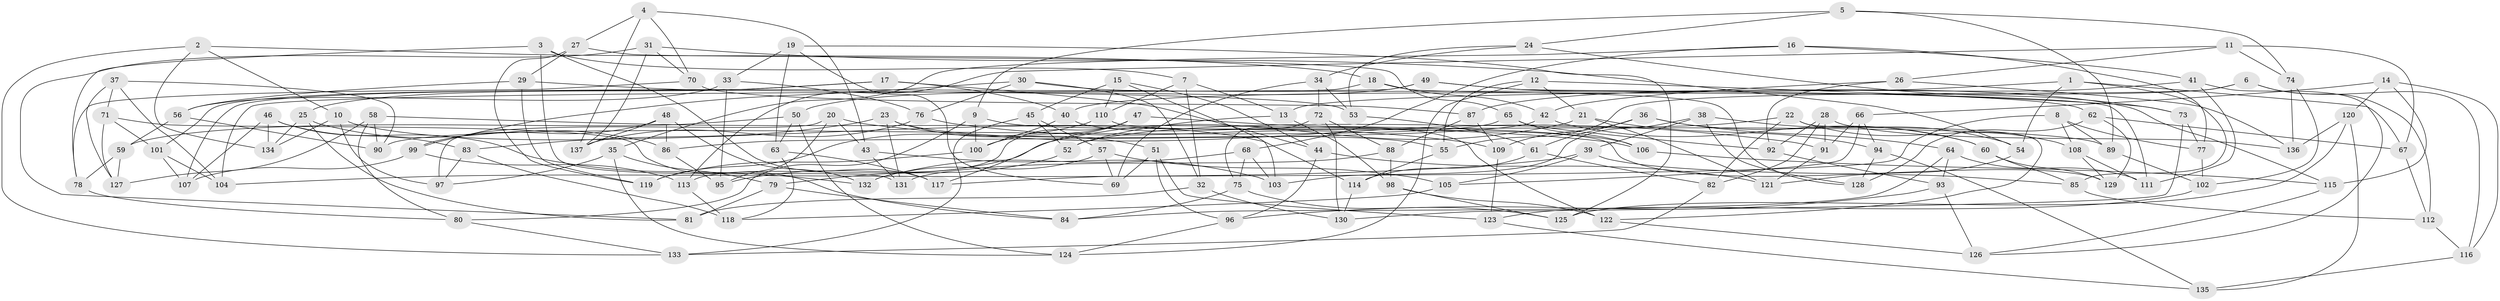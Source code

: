 // Generated by graph-tools (version 1.1) at 2025/37/03/09/25 02:37:50]
// undirected, 137 vertices, 274 edges
graph export_dot {
graph [start="1"]
  node [color=gray90,style=filled];
  1;
  2;
  3;
  4;
  5;
  6;
  7;
  8;
  9;
  10;
  11;
  12;
  13;
  14;
  15;
  16;
  17;
  18;
  19;
  20;
  21;
  22;
  23;
  24;
  25;
  26;
  27;
  28;
  29;
  30;
  31;
  32;
  33;
  34;
  35;
  36;
  37;
  38;
  39;
  40;
  41;
  42;
  43;
  44;
  45;
  46;
  47;
  48;
  49;
  50;
  51;
  52;
  53;
  54;
  55;
  56;
  57;
  58;
  59;
  60;
  61;
  62;
  63;
  64;
  65;
  66;
  67;
  68;
  69;
  70;
  71;
  72;
  73;
  74;
  75;
  76;
  77;
  78;
  79;
  80;
  81;
  82;
  83;
  84;
  85;
  86;
  87;
  88;
  89;
  90;
  91;
  92;
  93;
  94;
  95;
  96;
  97;
  98;
  99;
  100;
  101;
  102;
  103;
  104;
  105;
  106;
  107;
  108;
  109;
  110;
  111;
  112;
  113;
  114;
  115;
  116;
  117;
  118;
  119;
  120;
  121;
  122;
  123;
  124;
  125;
  126;
  127;
  128;
  129;
  130;
  131;
  132;
  133;
  134;
  135;
  136;
  137;
  1 -- 13;
  1 -- 67;
  1 -- 85;
  1 -- 54;
  2 -- 18;
  2 -- 133;
  2 -- 134;
  2 -- 10;
  3 -- 78;
  3 -- 131;
  3 -- 117;
  3 -- 7;
  4 -- 137;
  4 -- 43;
  4 -- 70;
  4 -- 27;
  5 -- 89;
  5 -- 24;
  5 -- 74;
  5 -- 9;
  6 -- 40;
  6 -- 112;
  6 -- 116;
  6 -- 55;
  7 -- 13;
  7 -- 32;
  7 -- 110;
  8 -- 108;
  8 -- 77;
  8 -- 117;
  8 -- 89;
  9 -- 80;
  9 -- 100;
  9 -- 89;
  10 -- 97;
  10 -- 134;
  10 -- 114;
  11 -- 26;
  11 -- 113;
  11 -- 74;
  11 -- 67;
  12 -- 55;
  12 -- 21;
  12 -- 124;
  12 -- 73;
  13 -- 52;
  13 -- 98;
  14 -- 116;
  14 -- 115;
  14 -- 66;
  14 -- 120;
  15 -- 45;
  15 -- 103;
  15 -- 110;
  15 -- 44;
  16 -- 35;
  16 -- 77;
  16 -- 68;
  16 -- 41;
  17 -- 40;
  17 -- 101;
  17 -- 44;
  17 -- 25;
  18 -- 107;
  18 -- 128;
  18 -- 42;
  19 -- 125;
  19 -- 69;
  19 -- 33;
  19 -- 63;
  20 -- 91;
  20 -- 43;
  20 -- 95;
  20 -- 97;
  21 -- 94;
  21 -- 121;
  21 -- 95;
  22 -- 52;
  22 -- 108;
  22 -- 82;
  22 -- 122;
  23 -- 51;
  23 -- 55;
  23 -- 131;
  23 -- 83;
  24 -- 34;
  24 -- 73;
  24 -- 53;
  25 -- 86;
  25 -- 134;
  25 -- 81;
  26 -- 136;
  26 -- 92;
  26 -- 42;
  27 -- 65;
  27 -- 29;
  27 -- 119;
  28 -- 136;
  28 -- 91;
  28 -- 92;
  28 -- 82;
  29 -- 56;
  29 -- 119;
  29 -- 53;
  30 -- 32;
  30 -- 62;
  30 -- 99;
  30 -- 76;
  31 -- 81;
  31 -- 54;
  31 -- 137;
  31 -- 70;
  32 -- 81;
  32 -- 130;
  33 -- 56;
  33 -- 76;
  33 -- 95;
  34 -- 53;
  34 -- 69;
  34 -- 72;
  35 -- 97;
  35 -- 124;
  35 -- 79;
  36 -- 64;
  36 -- 109;
  36 -- 60;
  36 -- 61;
  37 -- 127;
  37 -- 90;
  37 -- 71;
  37 -- 104;
  38 -- 39;
  38 -- 103;
  38 -- 54;
  38 -- 128;
  39 -- 104;
  39 -- 105;
  39 -- 85;
  40 -- 100;
  40 -- 122;
  41 -- 111;
  41 -- 126;
  41 -- 87;
  42 -- 60;
  42 -- 86;
  43 -- 103;
  43 -- 131;
  44 -- 121;
  44 -- 96;
  45 -- 133;
  45 -- 57;
  45 -- 52;
  46 -- 83;
  46 -- 107;
  46 -- 132;
  46 -- 134;
  47 -- 106;
  47 -- 100;
  47 -- 113;
  47 -- 117;
  48 -- 86;
  48 -- 137;
  48 -- 132;
  48 -- 99;
  49 -- 50;
  49 -- 104;
  49 -- 111;
  49 -- 115;
  50 -- 59;
  50 -- 124;
  50 -- 63;
  51 -- 123;
  51 -- 96;
  51 -- 69;
  52 -- 79;
  53 -- 61;
  54 -- 121;
  55 -- 114;
  56 -- 90;
  56 -- 59;
  57 -- 132;
  57 -- 69;
  57 -- 105;
  58 -- 106;
  58 -- 90;
  58 -- 80;
  58 -- 127;
  59 -- 78;
  59 -- 127;
  60 -- 129;
  60 -- 85;
  61 -- 82;
  61 -- 114;
  62 -- 129;
  62 -- 128;
  62 -- 67;
  63 -- 117;
  63 -- 118;
  64 -- 84;
  64 -- 111;
  64 -- 93;
  65 -- 106;
  65 -- 92;
  65 -- 90;
  66 -- 91;
  66 -- 94;
  66 -- 105;
  67 -- 112;
  68 -- 132;
  68 -- 75;
  68 -- 103;
  70 -- 78;
  70 -- 87;
  71 -- 101;
  71 -- 127;
  71 -- 84;
  72 -- 75;
  72 -- 130;
  72 -- 88;
  73 -- 130;
  73 -- 77;
  74 -- 136;
  74 -- 102;
  75 -- 125;
  75 -- 84;
  76 -- 109;
  76 -- 137;
  77 -- 102;
  78 -- 80;
  79 -- 84;
  79 -- 81;
  80 -- 133;
  82 -- 133;
  83 -- 118;
  83 -- 97;
  85 -- 112;
  86 -- 95;
  87 -- 109;
  87 -- 88;
  88 -- 98;
  88 -- 131;
  89 -- 102;
  91 -- 121;
  92 -- 93;
  93 -- 96;
  93 -- 126;
  94 -- 128;
  94 -- 135;
  96 -- 124;
  98 -- 122;
  98 -- 125;
  99 -- 113;
  99 -- 107;
  100 -- 119;
  101 -- 104;
  101 -- 107;
  102 -- 123;
  105 -- 118;
  106 -- 115;
  108 -- 111;
  108 -- 129;
  109 -- 123;
  110 -- 129;
  110 -- 119;
  112 -- 116;
  113 -- 118;
  114 -- 130;
  115 -- 126;
  116 -- 135;
  120 -- 125;
  120 -- 135;
  120 -- 136;
  122 -- 126;
  123 -- 135;
}
